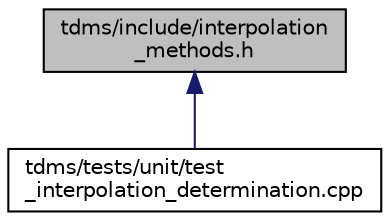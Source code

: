 digraph "tdms/include/interpolation_methods.h"
{
 // LATEX_PDF_SIZE
  edge [fontname="Helvetica",fontsize="10",labelfontname="Helvetica",labelfontsize="10"];
  node [fontname="Helvetica",fontsize="10",shape=record];
  Node1 [label="tdms/include/interpolation\l_methods.h",height=0.2,width=0.4,color="black", fillcolor="grey75", style="filled", fontcolor="black",tooltip="Cubic interpolation functions."];
  Node1 -> Node2 [dir="back",color="midnightblue",fontsize="10",style="solid",fontname="Helvetica"];
  Node2 [label="tdms/tests/unit/test\l_interpolation_determination.cpp",height=0.2,width=0.4,color="black", fillcolor="white", style="filled",URL="$test__interpolation__determination_8cpp.html",tooltip="Tests of the interpolation functions."];
}
